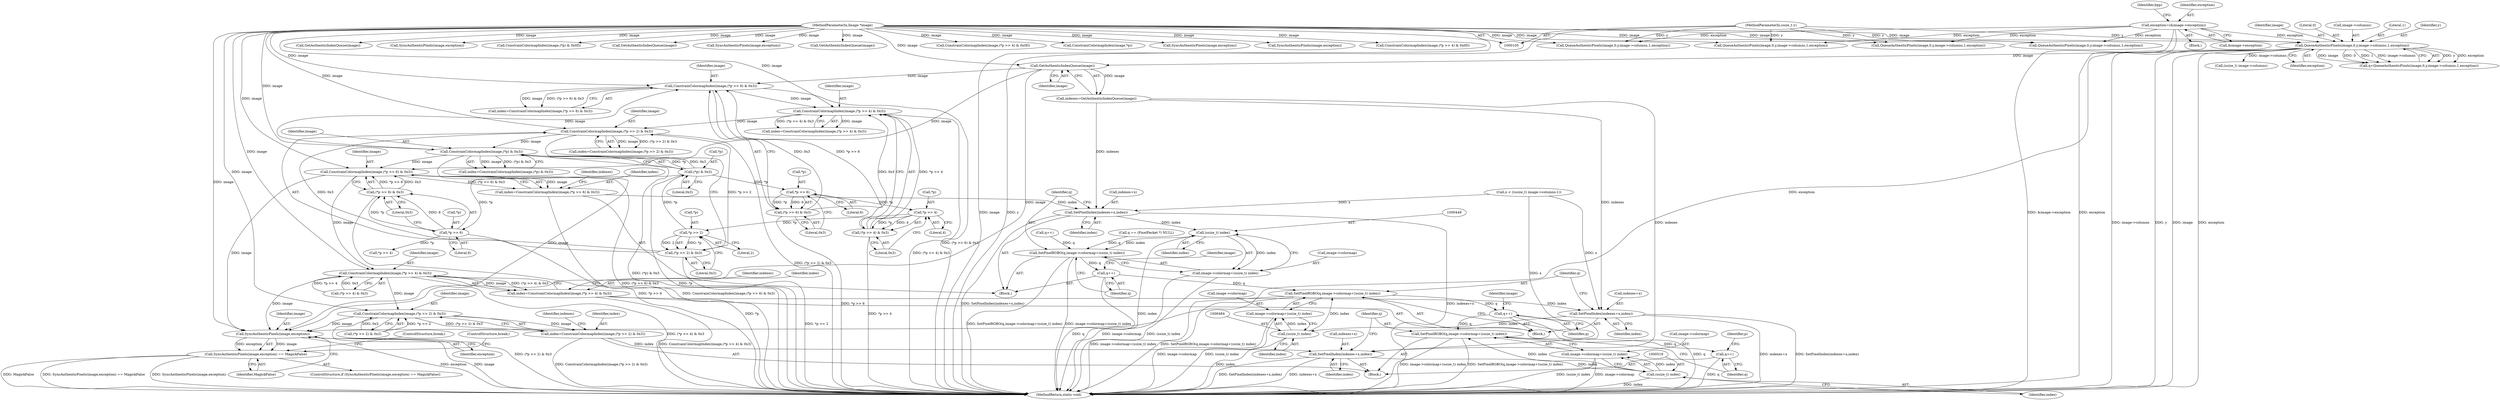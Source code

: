 digraph "0_ImageMagick_d9b2209a69ee90d8df81fb124eb66f593eb9f599@pointer" {
"1000429" [label="(Call,ConstrainColormapIndex(image,(*p >> 6) & 0x3))"];
"1000293" [label="(Call,GetAuthenticIndexQueue(image))"];
"1000275" [label="(Call,QueueAuthenticPixels(image,0,y,image->columns,1,exception))"];
"1000108" [label="(MethodParameterIn,Image *image)"];
"1000107" [label="(MethodParameterIn,ssize_t y)"];
"1000117" [label="(Call,exception=(&image->exception))"];
"1000392" [label="(Call,ConstrainColormapIndex(image,(*p) & 0x3))"];
"1000366" [label="(Call,ConstrainColormapIndex(image,(*p >> 2) & 0x3))"];
"1000340" [label="(Call,ConstrainColormapIndex(image,(*p >> 4) & 0x3))"];
"1000314" [label="(Call,ConstrainColormapIndex(image,(*p >> 6) & 0x3))"];
"1000316" [label="(Call,(*p >> 6) & 0x3)"];
"1000317" [label="(Call,*p >> 6)"];
"1000394" [label="(Call,(*p) & 0x3)"];
"1000369" [label="(Call,*p >> 2)"];
"1000343" [label="(Call,*p >> 4)"];
"1000342" [label="(Call,(*p >> 4) & 0x3)"];
"1000368" [label="(Call,(*p >> 2) & 0x3)"];
"1000431" [label="(Call,(*p >> 6) & 0x3)"];
"1000432" [label="(Call,*p >> 6)"];
"1000427" [label="(Call,index=ConstrainColormapIndex(image,(*p >> 6) & 0x3))"];
"1000437" [label="(Call,SetPixelIndex(indexes+x,index))"];
"1000448" [label="(Call,(ssize_t) index)"];
"1000442" [label="(Call,SetPixelRGBO(q,image->colormap+(ssize_t) index))"];
"1000451" [label="(Call,q++)"];
"1000477" [label="(Call,SetPixelRGBO(q,image->colormap+(ssize_t) index))"];
"1000486" [label="(Call,q++)"];
"1000512" [label="(Call,SetPixelRGBO(q,image->colormap+(ssize_t) index))"];
"1000521" [label="(Call,q++)"];
"1000444" [label="(Call,image->colormap+(ssize_t) index)"];
"1000464" [label="(Call,ConstrainColormapIndex(image,(*p >> 4) & 0x3))"];
"1000462" [label="(Call,index=ConstrainColormapIndex(image,(*p >> 4) & 0x3))"];
"1000472" [label="(Call,SetPixelIndex(indexes+x,index))"];
"1000483" [label="(Call,(ssize_t) index)"];
"1000479" [label="(Call,image->colormap+(ssize_t) index)"];
"1000499" [label="(Call,ConstrainColormapIndex(image,(*p >> 2) & 0x3))"];
"1000497" [label="(Call,index=ConstrainColormapIndex(image,(*p >> 2) & 0x3))"];
"1000507" [label="(Call,SetPixelIndex(indexes+x,index))"];
"1000518" [label="(Call,(ssize_t) index)"];
"1000514" [label="(Call,image->colormap+(ssize_t) index)"];
"1000527" [label="(Call,SyncAuthenticPixels(image,exception))"];
"1000526" [label="(Call,SyncAuthenticPixels(image,exception) == MagickFalse)"];
"1000457" [label="(Identifier,image)"];
"1000148" [label="(Call,GetAuthenticIndexQueue(image))"];
"1000316" [label="(Call,(*p >> 6) & 0x3)"];
"1000315" [label="(Identifier,image)"];
"1000369" [label="(Call,*p >> 2)"];
"1000429" [label="(Call,ConstrainColormapIndex(image,(*p >> 6) & 0x3))"];
"1000110" [label="(Block,)"];
"1000499" [label="(Call,ConstrainColormapIndex(image,(*p >> 2) & 0x3))"];
"1000465" [label="(Identifier,image)"];
"1000373" [label="(Literal,0x3)"];
"1000294" [label="(Identifier,image)"];
"1000320" [label="(Literal,6)"];
"1000293" [label="(Call,GetAuthenticIndexQueue(image))"];
"1000395" [label="(Call,*p)"];
"1000667" [label="(Call,SyncAuthenticPixels(image,exception))"];
"1000346" [label="(Literal,4)"];
"1000461" [label="(Block,)"];
"1000397" [label="(Literal,0x3)"];
"1000108" [label="(MethodParameterIn,Image *image)"];
"1000509" [label="(Identifier,indexes)"];
"1000463" [label="(Identifier,index)"];
"1000521" [label="(Call,q++)"];
"1000497" [label="(Call,index=ConstrainColormapIndex(image,(*p >> 2) & 0x3))"];
"1000317" [label="(Call,*p >> 6)"];
"1000602" [label="(Call,ConstrainColormapIndex(image,(*p) & 0x0f))"];
"1000276" [label="(Identifier,image)"];
"1000555" [label="(Call,GetAuthenticIndexQueue(image))"];
"1000107" [label="(MethodParameterIn,ssize_t y)"];
"1000478" [label="(Identifier,q)"];
"1000525" [label="(ControlStructure,if (SyncAuthenticPixels(image,exception) == MagickFalse))"];
"1000392" [label="(Call,ConstrainColormapIndex(image,(*p) & 0x3))"];
"1000291" [label="(Call,indexes=GetAuthenticIndexQueue(image))"];
"1000498" [label="(Identifier,index)"];
"1000273" [label="(Call,q=QueueAuthenticPixels(image,0,y,image->columns,1,exception))"];
"1000124" [label="(Identifier,bpp)"];
"1000532" [label="(ControlStructure,break;)"];
"1000529" [label="(Identifier,exception)"];
"1000464" [label="(Call,ConstrainColormapIndex(image,(*p >> 4) & 0x3))"];
"1000368" [label="(Call,(*p >> 2) & 0x3)"];
"1000467" [label="(Call,*p >> 4)"];
"1000512" [label="(Call,SetPixelRGBO(q,image->colormap+(ssize_t) index))"];
"1000501" [label="(Call,(*p >> 2) & 0x3)"];
"1000321" [label="(Literal,0x3)"];
"1000451" [label="(Call,q++)"];
"1000390" [label="(Call,index=ConstrainColormapIndex(image,(*p) & 0x3))"];
"1000441" [label="(Identifier,index)"];
"1000466" [label="(Call,(*p >> 4) & 0x3)"];
"1000496" [label="(Block,)"];
"1000526" [label="(Call,SyncAuthenticPixels(image,exception) == MagickFalse)"];
"1000527" [label="(Call,SyncAuthenticPixels(image,exception))"];
"1000367" [label="(Identifier,image)"];
"1000342" [label="(Call,(*p >> 4) & 0x3)"];
"1000432" [label="(Call,*p >> 6)"];
"1000737" [label="(Call,SyncAuthenticPixels(image,exception))"];
"1000477" [label="(Call,SetPixelRGBO(q,image->colormap+(ssize_t) index))"];
"1000433" [label="(Call,*p)"];
"1000366" [label="(Call,ConstrainColormapIndex(image,(*p >> 2) & 0x3))"];
"1000476" [label="(Identifier,index)"];
"1000437" [label="(Call,SetPixelIndex(indexes+x,index))"];
"1000444" [label="(Call,image->colormap+(ssize_t) index)"];
"1000299" [label="(Call,x < ((ssize_t) image->columns-1))"];
"1000285" [label="(Call,q == (PixelPacket *) NULL)"];
"1000462" [label="(Call,index=ConstrainColormapIndex(image,(*p >> 4) & 0x3))"];
"1000341" [label="(Identifier,image)"];
"1000370" [label="(Call,*p)"];
"1000393" [label="(Identifier,image)"];
"1000431" [label="(Call,(*p >> 6) & 0x3)"];
"1000695" [label="(Call,GetAuthenticIndexQueue(image))"];
"1000474" [label="(Identifier,indexes)"];
"1000130" [label="(Call,QueueAuthenticPixels(image,0,y,image->columns,1,exception))"];
"1000430" [label="(Identifier,image)"];
"1000314" [label="(Call,ConstrainColormapIndex(image,(*p >> 6) & 0x3))"];
"1000677" [label="(Call,QueueAuthenticPixels(image,0,y,image->columns,1,exception))"];
"1000344" [label="(Call,*p)"];
"1000479" [label="(Call,image->colormap+(ssize_t) index)"];
"1000372" [label="(Literal,2)"];
"1000443" [label="(Identifier,q)"];
"1000416" [label="(Call,q++)"];
"1000119" [label="(Call,&image->exception)"];
"1000486" [label="(Call,q++)"];
"1000485" [label="(Identifier,index)"];
"1000515" [label="(Call,image->colormap)"];
"1000508" [label="(Call,indexes+x)"];
"1000520" [label="(Identifier,index)"];
"1000746" [label="(Call,QueueAuthenticPixels(image,0,y,image->columns,1,exception))"];
"1000518" [label="(Call,(ssize_t) index)"];
"1000277" [label="(Literal,0)"];
"1000803" [label="(MethodReturn,static void)"];
"1000427" [label="(Call,index=ConstrainColormapIndex(image,(*p >> 6) & 0x3))"];
"1000439" [label="(Identifier,indexes)"];
"1000436" [label="(Literal,0x3)"];
"1000530" [label="(Identifier,MagickFalse)"];
"1000118" [label="(Identifier,exception)"];
"1000507" [label="(Call,SetPixelIndex(indexes+x,index))"];
"1000639" [label="(Call,ConstrainColormapIndex(image,(*p >> 4) & 0x0f))"];
"1000343" [label="(Call,*p >> 4)"];
"1000445" [label="(Call,image->colormap)"];
"1000338" [label="(Call,index=ConstrainColormapIndex(image,(*p >> 4) & 0x3))"];
"1000347" [label="(Literal,0x3)"];
"1000279" [label="(Call,image->columns)"];
"1000312" [label="(Call,index=ConstrainColormapIndex(image,(*p >> 6) & 0x3))"];
"1000531" [label="(ControlStructure,break;)"];
"1000282" [label="(Literal,1)"];
"1000713" [label="(Call,ConstrainColormapIndex(image,*p))"];
"1000448" [label="(Call,(ssize_t) index)"];
"1000438" [label="(Call,indexes+x)"];
"1000524" [label="(Identifier,p)"];
"1000450" [label="(Identifier,index)"];
"1000528" [label="(Identifier,image)"];
"1000340" [label="(Call,ConstrainColormapIndex(image,(*p >> 4) & 0x3))"];
"1000275" [label="(Call,QueueAuthenticPixels(image,0,y,image->columns,1,exception))"];
"1000117" [label="(Call,exception=(&image->exception))"];
"1000278" [label="(Identifier,y)"];
"1000318" [label="(Call,*p)"];
"1000426" [label="(Block,)"];
"1000302" [label="(Call,(ssize_t) image->columns)"];
"1000798" [label="(Call,SyncAuthenticPixels(image,exception))"];
"1000394" [label="(Call,(*p) & 0x3)"];
"1000364" [label="(Call,index=ConstrainColormapIndex(image,(*p >> 2) & 0x3))"];
"1000483" [label="(Call,(ssize_t) index)"];
"1000472" [label="(Call,SetPixelIndex(indexes+x,index))"];
"1000522" [label="(Identifier,q)"];
"1000537" [label="(Call,QueueAuthenticPixels(image,0,y,image->columns,1,exception))"];
"1000514" [label="(Call,image->colormap+(ssize_t) index)"];
"1000435" [label="(Literal,6)"];
"1000473" [label="(Call,indexes+x)"];
"1000442" [label="(Call,SetPixelRGBO(q,image->colormap+(ssize_t) index))"];
"1000428" [label="(Identifier,index)"];
"1000487" [label="(Identifier,q)"];
"1000492" [label="(Identifier,image)"];
"1000500" [label="(Identifier,image)"];
"1000480" [label="(Call,image->colormap)"];
"1000283" [label="(Identifier,exception)"];
"1000266" [label="(Call,SyncAuthenticPixels(image,exception))"];
"1000576" [label="(Call,ConstrainColormapIndex(image,(*p >> 4) & 0x0f))"];
"1000511" [label="(Identifier,index)"];
"1000513" [label="(Identifier,q)"];
"1000452" [label="(Identifier,q)"];
"1000429" -> "1000427"  [label="AST: "];
"1000429" -> "1000431"  [label="CFG: "];
"1000430" -> "1000429"  [label="AST: "];
"1000431" -> "1000429"  [label="AST: "];
"1000427" -> "1000429"  [label="CFG: "];
"1000429" -> "1000803"  [label="DDG: (*p >> 6) & 0x3"];
"1000429" -> "1000427"  [label="DDG: image"];
"1000429" -> "1000427"  [label="DDG: (*p >> 6) & 0x3"];
"1000293" -> "1000429"  [label="DDG: image"];
"1000392" -> "1000429"  [label="DDG: image"];
"1000108" -> "1000429"  [label="DDG: image"];
"1000431" -> "1000429"  [label="DDG: *p >> 6"];
"1000431" -> "1000429"  [label="DDG: 0x3"];
"1000429" -> "1000464"  [label="DDG: image"];
"1000429" -> "1000527"  [label="DDG: image"];
"1000293" -> "1000291"  [label="AST: "];
"1000293" -> "1000294"  [label="CFG: "];
"1000294" -> "1000293"  [label="AST: "];
"1000291" -> "1000293"  [label="CFG: "];
"1000293" -> "1000291"  [label="DDG: image"];
"1000275" -> "1000293"  [label="DDG: image"];
"1000108" -> "1000293"  [label="DDG: image"];
"1000293" -> "1000314"  [label="DDG: image"];
"1000293" -> "1000527"  [label="DDG: image"];
"1000275" -> "1000273"  [label="AST: "];
"1000275" -> "1000283"  [label="CFG: "];
"1000276" -> "1000275"  [label="AST: "];
"1000277" -> "1000275"  [label="AST: "];
"1000278" -> "1000275"  [label="AST: "];
"1000279" -> "1000275"  [label="AST: "];
"1000282" -> "1000275"  [label="AST: "];
"1000283" -> "1000275"  [label="AST: "];
"1000273" -> "1000275"  [label="CFG: "];
"1000275" -> "1000803"  [label="DDG: y"];
"1000275" -> "1000803"  [label="DDG: image"];
"1000275" -> "1000803"  [label="DDG: exception"];
"1000275" -> "1000803"  [label="DDG: image->columns"];
"1000275" -> "1000273"  [label="DDG: y"];
"1000275" -> "1000273"  [label="DDG: exception"];
"1000275" -> "1000273"  [label="DDG: image"];
"1000275" -> "1000273"  [label="DDG: 0"];
"1000275" -> "1000273"  [label="DDG: 1"];
"1000275" -> "1000273"  [label="DDG: image->columns"];
"1000108" -> "1000275"  [label="DDG: image"];
"1000107" -> "1000275"  [label="DDG: y"];
"1000117" -> "1000275"  [label="DDG: exception"];
"1000275" -> "1000302"  [label="DDG: image->columns"];
"1000275" -> "1000527"  [label="DDG: exception"];
"1000108" -> "1000105"  [label="AST: "];
"1000108" -> "1000803"  [label="DDG: image"];
"1000108" -> "1000130"  [label="DDG: image"];
"1000108" -> "1000148"  [label="DDG: image"];
"1000108" -> "1000266"  [label="DDG: image"];
"1000108" -> "1000314"  [label="DDG: image"];
"1000108" -> "1000340"  [label="DDG: image"];
"1000108" -> "1000366"  [label="DDG: image"];
"1000108" -> "1000392"  [label="DDG: image"];
"1000108" -> "1000464"  [label="DDG: image"];
"1000108" -> "1000499"  [label="DDG: image"];
"1000108" -> "1000527"  [label="DDG: image"];
"1000108" -> "1000537"  [label="DDG: image"];
"1000108" -> "1000555"  [label="DDG: image"];
"1000108" -> "1000576"  [label="DDG: image"];
"1000108" -> "1000602"  [label="DDG: image"];
"1000108" -> "1000639"  [label="DDG: image"];
"1000108" -> "1000667"  [label="DDG: image"];
"1000108" -> "1000677"  [label="DDG: image"];
"1000108" -> "1000695"  [label="DDG: image"];
"1000108" -> "1000713"  [label="DDG: image"];
"1000108" -> "1000737"  [label="DDG: image"];
"1000108" -> "1000746"  [label="DDG: image"];
"1000108" -> "1000798"  [label="DDG: image"];
"1000107" -> "1000105"  [label="AST: "];
"1000107" -> "1000803"  [label="DDG: y"];
"1000107" -> "1000130"  [label="DDG: y"];
"1000107" -> "1000537"  [label="DDG: y"];
"1000107" -> "1000677"  [label="DDG: y"];
"1000107" -> "1000746"  [label="DDG: y"];
"1000117" -> "1000110"  [label="AST: "];
"1000117" -> "1000119"  [label="CFG: "];
"1000118" -> "1000117"  [label="AST: "];
"1000119" -> "1000117"  [label="AST: "];
"1000124" -> "1000117"  [label="CFG: "];
"1000117" -> "1000803"  [label="DDG: exception"];
"1000117" -> "1000803"  [label="DDG: &image->exception"];
"1000117" -> "1000130"  [label="DDG: exception"];
"1000117" -> "1000537"  [label="DDG: exception"];
"1000117" -> "1000677"  [label="DDG: exception"];
"1000117" -> "1000746"  [label="DDG: exception"];
"1000392" -> "1000390"  [label="AST: "];
"1000392" -> "1000394"  [label="CFG: "];
"1000393" -> "1000392"  [label="AST: "];
"1000394" -> "1000392"  [label="AST: "];
"1000390" -> "1000392"  [label="CFG: "];
"1000392" -> "1000803"  [label="DDG: (*p) & 0x3"];
"1000392" -> "1000314"  [label="DDG: image"];
"1000392" -> "1000390"  [label="DDG: image"];
"1000392" -> "1000390"  [label="DDG: (*p) & 0x3"];
"1000366" -> "1000392"  [label="DDG: image"];
"1000394" -> "1000392"  [label="DDG: *p"];
"1000394" -> "1000392"  [label="DDG: 0x3"];
"1000392" -> "1000527"  [label="DDG: image"];
"1000366" -> "1000364"  [label="AST: "];
"1000366" -> "1000368"  [label="CFG: "];
"1000367" -> "1000366"  [label="AST: "];
"1000368" -> "1000366"  [label="AST: "];
"1000364" -> "1000366"  [label="CFG: "];
"1000366" -> "1000803"  [label="DDG: (*p >> 2) & 0x3"];
"1000366" -> "1000364"  [label="DDG: image"];
"1000366" -> "1000364"  [label="DDG: (*p >> 2) & 0x3"];
"1000340" -> "1000366"  [label="DDG: image"];
"1000368" -> "1000366"  [label="DDG: *p >> 2"];
"1000368" -> "1000366"  [label="DDG: 0x3"];
"1000340" -> "1000338"  [label="AST: "];
"1000340" -> "1000342"  [label="CFG: "];
"1000341" -> "1000340"  [label="AST: "];
"1000342" -> "1000340"  [label="AST: "];
"1000338" -> "1000340"  [label="CFG: "];
"1000340" -> "1000803"  [label="DDG: (*p >> 4) & 0x3"];
"1000340" -> "1000338"  [label="DDG: image"];
"1000340" -> "1000338"  [label="DDG: (*p >> 4) & 0x3"];
"1000314" -> "1000340"  [label="DDG: image"];
"1000342" -> "1000340"  [label="DDG: *p >> 4"];
"1000342" -> "1000340"  [label="DDG: 0x3"];
"1000314" -> "1000312"  [label="AST: "];
"1000314" -> "1000316"  [label="CFG: "];
"1000315" -> "1000314"  [label="AST: "];
"1000316" -> "1000314"  [label="AST: "];
"1000312" -> "1000314"  [label="CFG: "];
"1000314" -> "1000803"  [label="DDG: (*p >> 6) & 0x3"];
"1000314" -> "1000312"  [label="DDG: image"];
"1000314" -> "1000312"  [label="DDG: (*p >> 6) & 0x3"];
"1000316" -> "1000314"  [label="DDG: *p >> 6"];
"1000316" -> "1000314"  [label="DDG: 0x3"];
"1000316" -> "1000321"  [label="CFG: "];
"1000317" -> "1000316"  [label="AST: "];
"1000321" -> "1000316"  [label="AST: "];
"1000316" -> "1000803"  [label="DDG: *p >> 6"];
"1000317" -> "1000316"  [label="DDG: *p"];
"1000317" -> "1000316"  [label="DDG: 6"];
"1000317" -> "1000320"  [label="CFG: "];
"1000318" -> "1000317"  [label="AST: "];
"1000320" -> "1000317"  [label="AST: "];
"1000321" -> "1000317"  [label="CFG: "];
"1000394" -> "1000317"  [label="DDG: *p"];
"1000317" -> "1000343"  [label="DDG: *p"];
"1000394" -> "1000397"  [label="CFG: "];
"1000395" -> "1000394"  [label="AST: "];
"1000397" -> "1000394"  [label="AST: "];
"1000394" -> "1000803"  [label="DDG: *p"];
"1000369" -> "1000394"  [label="DDG: *p"];
"1000394" -> "1000432"  [label="DDG: *p"];
"1000369" -> "1000368"  [label="AST: "];
"1000369" -> "1000372"  [label="CFG: "];
"1000370" -> "1000369"  [label="AST: "];
"1000372" -> "1000369"  [label="AST: "];
"1000373" -> "1000369"  [label="CFG: "];
"1000369" -> "1000368"  [label="DDG: *p"];
"1000369" -> "1000368"  [label="DDG: 2"];
"1000343" -> "1000369"  [label="DDG: *p"];
"1000343" -> "1000342"  [label="AST: "];
"1000343" -> "1000346"  [label="CFG: "];
"1000344" -> "1000343"  [label="AST: "];
"1000346" -> "1000343"  [label="AST: "];
"1000347" -> "1000343"  [label="CFG: "];
"1000343" -> "1000342"  [label="DDG: *p"];
"1000343" -> "1000342"  [label="DDG: 4"];
"1000342" -> "1000347"  [label="CFG: "];
"1000347" -> "1000342"  [label="AST: "];
"1000342" -> "1000803"  [label="DDG: *p >> 4"];
"1000368" -> "1000373"  [label="CFG: "];
"1000373" -> "1000368"  [label="AST: "];
"1000368" -> "1000803"  [label="DDG: *p >> 2"];
"1000431" -> "1000436"  [label="CFG: "];
"1000432" -> "1000431"  [label="AST: "];
"1000436" -> "1000431"  [label="AST: "];
"1000431" -> "1000803"  [label="DDG: *p >> 6"];
"1000432" -> "1000431"  [label="DDG: *p"];
"1000432" -> "1000431"  [label="DDG: 6"];
"1000432" -> "1000435"  [label="CFG: "];
"1000433" -> "1000432"  [label="AST: "];
"1000435" -> "1000432"  [label="AST: "];
"1000436" -> "1000432"  [label="CFG: "];
"1000432" -> "1000803"  [label="DDG: *p"];
"1000432" -> "1000467"  [label="DDG: *p"];
"1000427" -> "1000426"  [label="AST: "];
"1000428" -> "1000427"  [label="AST: "];
"1000439" -> "1000427"  [label="CFG: "];
"1000427" -> "1000803"  [label="DDG: ConstrainColormapIndex(image,(*p >> 6) & 0x3)"];
"1000427" -> "1000437"  [label="DDG: index"];
"1000437" -> "1000426"  [label="AST: "];
"1000437" -> "1000441"  [label="CFG: "];
"1000438" -> "1000437"  [label="AST: "];
"1000441" -> "1000437"  [label="AST: "];
"1000443" -> "1000437"  [label="CFG: "];
"1000437" -> "1000803"  [label="DDG: SetPixelIndex(indexes+x,index)"];
"1000437" -> "1000803"  [label="DDG: indexes+x"];
"1000291" -> "1000437"  [label="DDG: indexes"];
"1000299" -> "1000437"  [label="DDG: x"];
"1000437" -> "1000448"  [label="DDG: index"];
"1000448" -> "1000444"  [label="AST: "];
"1000448" -> "1000450"  [label="CFG: "];
"1000449" -> "1000448"  [label="AST: "];
"1000450" -> "1000448"  [label="AST: "];
"1000444" -> "1000448"  [label="CFG: "];
"1000448" -> "1000803"  [label="DDG: index"];
"1000448" -> "1000442"  [label="DDG: index"];
"1000448" -> "1000444"  [label="DDG: index"];
"1000442" -> "1000426"  [label="AST: "];
"1000442" -> "1000444"  [label="CFG: "];
"1000443" -> "1000442"  [label="AST: "];
"1000444" -> "1000442"  [label="AST: "];
"1000452" -> "1000442"  [label="CFG: "];
"1000442" -> "1000803"  [label="DDG: SetPixelRGBO(q,image->colormap+(ssize_t) index)"];
"1000442" -> "1000803"  [label="DDG: image->colormap+(ssize_t) index"];
"1000285" -> "1000442"  [label="DDG: q"];
"1000416" -> "1000442"  [label="DDG: q"];
"1000442" -> "1000451"  [label="DDG: q"];
"1000451" -> "1000426"  [label="AST: "];
"1000451" -> "1000452"  [label="CFG: "];
"1000452" -> "1000451"  [label="AST: "];
"1000457" -> "1000451"  [label="CFG: "];
"1000451" -> "1000803"  [label="DDG: q"];
"1000451" -> "1000477"  [label="DDG: q"];
"1000477" -> "1000461"  [label="AST: "];
"1000477" -> "1000479"  [label="CFG: "];
"1000478" -> "1000477"  [label="AST: "];
"1000479" -> "1000477"  [label="AST: "];
"1000487" -> "1000477"  [label="CFG: "];
"1000477" -> "1000803"  [label="DDG: image->colormap+(ssize_t) index"];
"1000477" -> "1000803"  [label="DDG: SetPixelRGBO(q,image->colormap+(ssize_t) index)"];
"1000483" -> "1000477"  [label="DDG: index"];
"1000477" -> "1000486"  [label="DDG: q"];
"1000486" -> "1000461"  [label="AST: "];
"1000486" -> "1000487"  [label="CFG: "];
"1000487" -> "1000486"  [label="AST: "];
"1000492" -> "1000486"  [label="CFG: "];
"1000486" -> "1000803"  [label="DDG: q"];
"1000486" -> "1000512"  [label="DDG: q"];
"1000512" -> "1000496"  [label="AST: "];
"1000512" -> "1000514"  [label="CFG: "];
"1000513" -> "1000512"  [label="AST: "];
"1000514" -> "1000512"  [label="AST: "];
"1000522" -> "1000512"  [label="CFG: "];
"1000512" -> "1000803"  [label="DDG: image->colormap+(ssize_t) index"];
"1000512" -> "1000803"  [label="DDG: SetPixelRGBO(q,image->colormap+(ssize_t) index)"];
"1000518" -> "1000512"  [label="DDG: index"];
"1000512" -> "1000521"  [label="DDG: q"];
"1000521" -> "1000496"  [label="AST: "];
"1000521" -> "1000522"  [label="CFG: "];
"1000522" -> "1000521"  [label="AST: "];
"1000524" -> "1000521"  [label="CFG: "];
"1000521" -> "1000803"  [label="DDG: q"];
"1000445" -> "1000444"  [label="AST: "];
"1000444" -> "1000803"  [label="DDG: image->colormap"];
"1000444" -> "1000803"  [label="DDG: (ssize_t) index"];
"1000464" -> "1000462"  [label="AST: "];
"1000464" -> "1000466"  [label="CFG: "];
"1000465" -> "1000464"  [label="AST: "];
"1000466" -> "1000464"  [label="AST: "];
"1000462" -> "1000464"  [label="CFG: "];
"1000464" -> "1000803"  [label="DDG: (*p >> 4) & 0x3"];
"1000464" -> "1000462"  [label="DDG: image"];
"1000464" -> "1000462"  [label="DDG: (*p >> 4) & 0x3"];
"1000466" -> "1000464"  [label="DDG: *p >> 4"];
"1000466" -> "1000464"  [label="DDG: 0x3"];
"1000464" -> "1000499"  [label="DDG: image"];
"1000464" -> "1000527"  [label="DDG: image"];
"1000462" -> "1000461"  [label="AST: "];
"1000463" -> "1000462"  [label="AST: "];
"1000474" -> "1000462"  [label="CFG: "];
"1000462" -> "1000803"  [label="DDG: ConstrainColormapIndex(image,(*p >> 4) & 0x3)"];
"1000462" -> "1000472"  [label="DDG: index"];
"1000472" -> "1000461"  [label="AST: "];
"1000472" -> "1000476"  [label="CFG: "];
"1000473" -> "1000472"  [label="AST: "];
"1000476" -> "1000472"  [label="AST: "];
"1000478" -> "1000472"  [label="CFG: "];
"1000472" -> "1000803"  [label="DDG: SetPixelIndex(indexes+x,index)"];
"1000472" -> "1000803"  [label="DDG: indexes+x"];
"1000291" -> "1000472"  [label="DDG: indexes"];
"1000299" -> "1000472"  [label="DDG: x"];
"1000472" -> "1000483"  [label="DDG: index"];
"1000483" -> "1000479"  [label="AST: "];
"1000483" -> "1000485"  [label="CFG: "];
"1000484" -> "1000483"  [label="AST: "];
"1000485" -> "1000483"  [label="AST: "];
"1000479" -> "1000483"  [label="CFG: "];
"1000483" -> "1000803"  [label="DDG: index"];
"1000483" -> "1000479"  [label="DDG: index"];
"1000480" -> "1000479"  [label="AST: "];
"1000479" -> "1000803"  [label="DDG: (ssize_t) index"];
"1000479" -> "1000803"  [label="DDG: image->colormap"];
"1000499" -> "1000497"  [label="AST: "];
"1000499" -> "1000501"  [label="CFG: "];
"1000500" -> "1000499"  [label="AST: "];
"1000501" -> "1000499"  [label="AST: "];
"1000497" -> "1000499"  [label="CFG: "];
"1000499" -> "1000803"  [label="DDG: (*p >> 2) & 0x3"];
"1000499" -> "1000497"  [label="DDG: image"];
"1000499" -> "1000497"  [label="DDG: (*p >> 2) & 0x3"];
"1000501" -> "1000499"  [label="DDG: *p >> 2"];
"1000501" -> "1000499"  [label="DDG: 0x3"];
"1000499" -> "1000527"  [label="DDG: image"];
"1000497" -> "1000496"  [label="AST: "];
"1000498" -> "1000497"  [label="AST: "];
"1000509" -> "1000497"  [label="CFG: "];
"1000497" -> "1000803"  [label="DDG: ConstrainColormapIndex(image,(*p >> 2) & 0x3)"];
"1000497" -> "1000507"  [label="DDG: index"];
"1000507" -> "1000496"  [label="AST: "];
"1000507" -> "1000511"  [label="CFG: "];
"1000508" -> "1000507"  [label="AST: "];
"1000511" -> "1000507"  [label="AST: "];
"1000513" -> "1000507"  [label="CFG: "];
"1000507" -> "1000803"  [label="DDG: SetPixelIndex(indexes+x,index)"];
"1000507" -> "1000803"  [label="DDG: indexes+x"];
"1000291" -> "1000507"  [label="DDG: indexes"];
"1000299" -> "1000507"  [label="DDG: x"];
"1000507" -> "1000518"  [label="DDG: index"];
"1000518" -> "1000514"  [label="AST: "];
"1000518" -> "1000520"  [label="CFG: "];
"1000519" -> "1000518"  [label="AST: "];
"1000520" -> "1000518"  [label="AST: "];
"1000514" -> "1000518"  [label="CFG: "];
"1000518" -> "1000803"  [label="DDG: index"];
"1000518" -> "1000514"  [label="DDG: index"];
"1000515" -> "1000514"  [label="AST: "];
"1000514" -> "1000803"  [label="DDG: (ssize_t) index"];
"1000514" -> "1000803"  [label="DDG: image->colormap"];
"1000527" -> "1000526"  [label="AST: "];
"1000527" -> "1000529"  [label="CFG: "];
"1000528" -> "1000527"  [label="AST: "];
"1000529" -> "1000527"  [label="AST: "];
"1000530" -> "1000527"  [label="CFG: "];
"1000527" -> "1000803"  [label="DDG: image"];
"1000527" -> "1000803"  [label="DDG: exception"];
"1000527" -> "1000526"  [label="DDG: image"];
"1000527" -> "1000526"  [label="DDG: exception"];
"1000526" -> "1000525"  [label="AST: "];
"1000526" -> "1000530"  [label="CFG: "];
"1000530" -> "1000526"  [label="AST: "];
"1000531" -> "1000526"  [label="CFG: "];
"1000532" -> "1000526"  [label="CFG: "];
"1000526" -> "1000803"  [label="DDG: MagickFalse"];
"1000526" -> "1000803"  [label="DDG: SyncAuthenticPixels(image,exception) == MagickFalse"];
"1000526" -> "1000803"  [label="DDG: SyncAuthenticPixels(image,exception)"];
}
